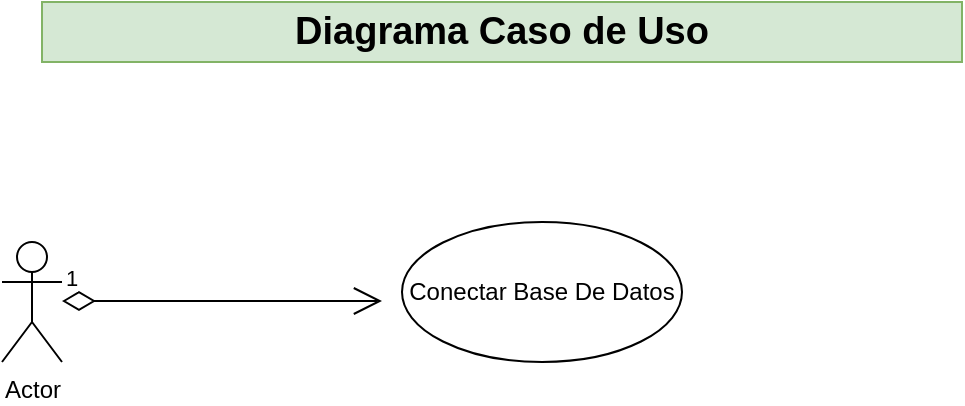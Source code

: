 <mxfile version="24.8.0">
  <diagram name="Página-1" id="OIXTgLf64izgKbHkg--k">
    <mxGraphModel dx="984" dy="694" grid="1" gridSize="10" guides="1" tooltips="1" connect="1" arrows="1" fold="1" page="1" pageScale="1" pageWidth="827" pageHeight="1169" math="0" shadow="0">
      <root>
        <mxCell id="0" />
        <mxCell id="1" parent="0" />
        <mxCell id="Z-ajgaYpH4pfVFJHFm7N-2" value="Actor" style="shape=umlActor;verticalLabelPosition=bottom;verticalAlign=top;html=1;" vertex="1" parent="1">
          <mxGeometry x="160" y="180" width="30" height="60" as="geometry" />
        </mxCell>
        <mxCell id="Z-ajgaYpH4pfVFJHFm7N-3" value="1" style="endArrow=open;html=1;endSize=12;startArrow=diamondThin;startSize=14;startFill=0;edgeStyle=orthogonalEdgeStyle;align=left;verticalAlign=bottom;rounded=0;" edge="1" parent="1">
          <mxGeometry x="-1" y="3" relative="1" as="geometry">
            <mxPoint x="190" y="209.5" as="sourcePoint" />
            <mxPoint x="350" y="209.5" as="targetPoint" />
          </mxGeometry>
        </mxCell>
        <mxCell id="Z-ajgaYpH4pfVFJHFm7N-4" value="Conectar Base De Datos" style="ellipse;whiteSpace=wrap;html=1;" vertex="1" parent="1">
          <mxGeometry x="360" y="170" width="140" height="70" as="geometry" />
        </mxCell>
        <mxCell id="Z-ajgaYpH4pfVFJHFm7N-6" value="Diagrama Caso de Uso" style="text;html=1;align=center;verticalAlign=middle;whiteSpace=wrap;rounded=0;fillColor=#d5e8d4;strokeColor=#82b366;fontStyle=1;fontSize=19;" vertex="1" parent="1">
          <mxGeometry x="180" y="60" width="460" height="30" as="geometry" />
        </mxCell>
      </root>
    </mxGraphModel>
  </diagram>
</mxfile>
